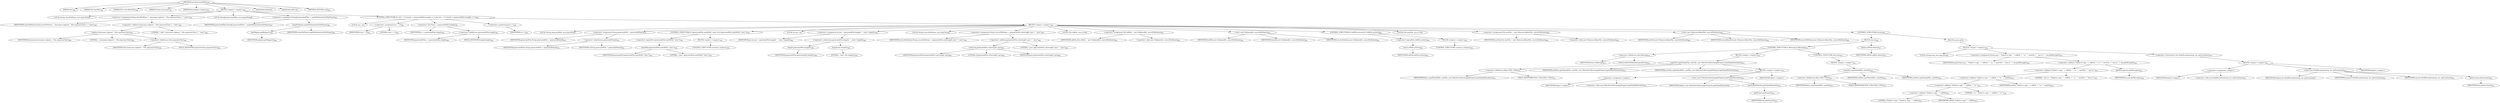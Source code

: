 digraph "moveGeneratedFile" {  
"1009" [label = <(METHOD,moveGeneratedFile)<SUB>580</SUB>> ]
"65" [label = <(PARAM,this)<SUB>580</SUB>> ]
"1010" [label = <(PARAM,File baseDir)<SUB>580</SUB>> ]
"1011" [label = <(PARAM,File sourceBaseFile)<SUB>580</SUB>> ]
"1012" [label = <(PARAM,String classname)<SUB>581</SUB>> ]
"1013" [label = <(PARAM,RmicAdapter adapter)<SUB>582</SUB>> ]
"1014" [label = <(BLOCK,&lt;empty&gt;,&lt;empty&gt;)<SUB>583</SUB>> ]
"1015" [label = <(LOCAL,String classFileName: java.lang.String)> ]
"1016" [label = <(&lt;operator&gt;.assignment,String classFileName = classname.replace('.', File.separatorChar) + &quot;.class&quot;)<SUB>585</SUB>> ]
"1017" [label = <(IDENTIFIER,classFileName,String classFileName = classname.replace('.', File.separatorChar) + &quot;.class&quot;)<SUB>585</SUB>> ]
"1018" [label = <(&lt;operator&gt;.addition,classname.replace('.', File.separatorChar) + &quot;.class&quot;)<SUB>586</SUB>> ]
"1019" [label = <(replace,classname.replace('.', File.separatorChar))<SUB>586</SUB>> ]
"1020" [label = <(IDENTIFIER,classname,classname.replace('.', File.separatorChar))<SUB>586</SUB>> ]
"1021" [label = <(LITERAL,'.',classname.replace('.', File.separatorChar))<SUB>586</SUB>> ]
"1022" [label = <(&lt;operator&gt;.fieldAccess,File.separatorChar)<SUB>586</SUB>> ]
"1023" [label = <(IDENTIFIER,File,classname.replace('.', File.separatorChar))<SUB>586</SUB>> ]
"1024" [label = <(FIELD_IDENTIFIER,separatorChar,separatorChar)<SUB>586</SUB>> ]
"1025" [label = <(LITERAL,&quot;.class&quot;,classname.replace('.', File.separatorChar) + &quot;.class&quot;)<SUB>586</SUB>> ]
"1026" [label = <(LOCAL,String[] generatedFiles: java.lang.String[])> ]
"1027" [label = <(&lt;operator&gt;.assignment,String[] generatedFiles = mapFileName(classFileName))<SUB>587</SUB>> ]
"1028" [label = <(IDENTIFIER,generatedFiles,String[] generatedFiles = mapFileName(classFileName))<SUB>587</SUB>> ]
"1029" [label = <(mapFileName,mapFileName(classFileName))<SUB>588</SUB>> ]
"1030" [label = <(getMapper,getMapper())<SUB>588</SUB>> ]
"1031" [label = <(IDENTIFIER,adapter,getMapper())<SUB>588</SUB>> ]
"1032" [label = <(IDENTIFIER,classFileName,mapFileName(classFileName))<SUB>588</SUB>> ]
"1033" [label = <(CONTROL_STRUCTURE,for (int i = 0; Some(i &lt; generatedFiles.length); i++),for (int i = 0; Some(i &lt; generatedFiles.length); i++))<SUB>590</SUB>> ]
"1034" [label = <(LOCAL,int i: int)> ]
"1035" [label = <(&lt;operator&gt;.assignment,int i = 0)<SUB>590</SUB>> ]
"1036" [label = <(IDENTIFIER,i,int i = 0)<SUB>590</SUB>> ]
"1037" [label = <(LITERAL,0,int i = 0)<SUB>590</SUB>> ]
"1038" [label = <(&lt;operator&gt;.lessThan,i &lt; generatedFiles.length)<SUB>590</SUB>> ]
"1039" [label = <(IDENTIFIER,i,i &lt; generatedFiles.length)<SUB>590</SUB>> ]
"1040" [label = <(&lt;operator&gt;.fieldAccess,generatedFiles.length)<SUB>590</SUB>> ]
"1041" [label = <(IDENTIFIER,generatedFiles,i &lt; generatedFiles.length)<SUB>590</SUB>> ]
"1042" [label = <(FIELD_IDENTIFIER,length,length)<SUB>590</SUB>> ]
"1043" [label = <(&lt;operator&gt;.postIncrement,i++)<SUB>590</SUB>> ]
"1044" [label = <(IDENTIFIER,i,i++)<SUB>590</SUB>> ]
"1045" [label = <(BLOCK,&lt;empty&gt;,&lt;empty&gt;)<SUB>590</SUB>> ]
"1046" [label = <(LOCAL,String generatedFile: java.lang.String)> ]
"1047" [label = <(&lt;operator&gt;.assignment,String generatedFile = generatedFiles[i])<SUB>591</SUB>> ]
"1048" [label = <(IDENTIFIER,generatedFile,String generatedFile = generatedFiles[i])<SUB>591</SUB>> ]
"1049" [label = <(&lt;operator&gt;.indexAccess,generatedFiles[i])<SUB>591</SUB>> ]
"1050" [label = <(IDENTIFIER,generatedFiles,String generatedFile = generatedFiles[i])<SUB>591</SUB>> ]
"1051" [label = <(IDENTIFIER,i,String generatedFile = generatedFiles[i])<SUB>591</SUB>> ]
"1052" [label = <(CONTROL_STRUCTURE,if (!generatedFile.endsWith(&quot;.class&quot;)),if (!generatedFile.endsWith(&quot;.class&quot;)))<SUB>592</SUB>> ]
"1053" [label = <(&lt;operator&gt;.logicalNot,!generatedFile.endsWith(&quot;.class&quot;))<SUB>592</SUB>> ]
"1054" [label = <(endsWith,generatedFile.endsWith(&quot;.class&quot;))<SUB>592</SUB>> ]
"1055" [label = <(IDENTIFIER,generatedFile,generatedFile.endsWith(&quot;.class&quot;))<SUB>592</SUB>> ]
"1056" [label = <(LITERAL,&quot;.class&quot;,generatedFile.endsWith(&quot;.class&quot;))<SUB>592</SUB>> ]
"1057" [label = <(BLOCK,&lt;empty&gt;,&lt;empty&gt;)<SUB>592</SUB>> ]
"1058" [label = <(CONTROL_STRUCTURE,continue;,continue;)<SUB>595</SUB>> ]
"1059" [label = <(LOCAL,int pos: int)> ]
"1060" [label = <(&lt;operator&gt;.assignment,int pos = generatedFile.length() - &quot;.class&quot;.length())<SUB>598</SUB>> ]
"1061" [label = <(IDENTIFIER,pos,int pos = generatedFile.length() - &quot;.class&quot;.length())<SUB>598</SUB>> ]
"1062" [label = <(&lt;operator&gt;.subtraction,generatedFile.length() - &quot;.class&quot;.length())<SUB>598</SUB>> ]
"1063" [label = <(length,generatedFile.length())<SUB>598</SUB>> ]
"1064" [label = <(IDENTIFIER,generatedFile,generatedFile.length())<SUB>598</SUB>> ]
"1065" [label = <(length,this.length())<SUB>598</SUB>> ]
"1066" [label = <(LITERAL,&quot;.class&quot;,this.length())<SUB>598</SUB>> ]
"1067" [label = <(LOCAL,String sourceFileName: java.lang.String)> ]
"1068" [label = <(&lt;operator&gt;.assignment,String sourceFileName = generatedFile.substring(0, pos) + &quot;.java&quot;)<SUB>599</SUB>> ]
"1069" [label = <(IDENTIFIER,sourceFileName,String sourceFileName = generatedFile.substring(0, pos) + &quot;.java&quot;)<SUB>599</SUB>> ]
"1070" [label = <(&lt;operator&gt;.addition,generatedFile.substring(0, pos) + &quot;.java&quot;)<SUB>600</SUB>> ]
"1071" [label = <(substring,generatedFile.substring(0, pos))<SUB>600</SUB>> ]
"1072" [label = <(IDENTIFIER,generatedFile,generatedFile.substring(0, pos))<SUB>600</SUB>> ]
"1073" [label = <(LITERAL,0,generatedFile.substring(0, pos))<SUB>600</SUB>> ]
"1074" [label = <(IDENTIFIER,pos,generatedFile.substring(0, pos))<SUB>600</SUB>> ]
"1075" [label = <(LITERAL,&quot;.java&quot;,generatedFile.substring(0, pos) + &quot;.java&quot;)<SUB>600</SUB>> ]
"61" [label = <(LOCAL,File oldFile: java.io.File)> ]
"1076" [label = <(&lt;operator&gt;.assignment,File oldFile = new File(baseDir, sourceFileName))<SUB>602</SUB>> ]
"1077" [label = <(IDENTIFIER,oldFile,File oldFile = new File(baseDir, sourceFileName))<SUB>602</SUB>> ]
"1078" [label = <(&lt;operator&gt;.alloc,new File(baseDir, sourceFileName))<SUB>602</SUB>> ]
"1079" [label = <(&lt;init&gt;,new File(baseDir, sourceFileName))<SUB>602</SUB>> ]
"60" [label = <(IDENTIFIER,oldFile,new File(baseDir, sourceFileName))<SUB>602</SUB>> ]
"1080" [label = <(IDENTIFIER,baseDir,new File(baseDir, sourceFileName))<SUB>602</SUB>> ]
"1081" [label = <(IDENTIFIER,sourceFileName,new File(baseDir, sourceFileName))<SUB>602</SUB>> ]
"1082" [label = <(CONTROL_STRUCTURE,if (!oldFile.exists()),if (!oldFile.exists()))<SUB>603</SUB>> ]
"1083" [label = <(&lt;operator&gt;.logicalNot,!oldFile.exists())<SUB>603</SUB>> ]
"1084" [label = <(exists,oldFile.exists())<SUB>603</SUB>> ]
"1085" [label = <(IDENTIFIER,oldFile,oldFile.exists())<SUB>603</SUB>> ]
"1086" [label = <(BLOCK,&lt;empty&gt;,&lt;empty&gt;)<SUB>603</SUB>> ]
"1087" [label = <(CONTROL_STRUCTURE,continue;,continue;)<SUB>605</SUB>> ]
"63" [label = <(LOCAL,File newFile: java.io.File)> ]
"1088" [label = <(&lt;operator&gt;.assignment,File newFile = new File(sourceBaseFile, sourceFileName))<SUB>608</SUB>> ]
"1089" [label = <(IDENTIFIER,newFile,File newFile = new File(sourceBaseFile, sourceFileName))<SUB>608</SUB>> ]
"1090" [label = <(&lt;operator&gt;.alloc,new File(sourceBaseFile, sourceFileName))<SUB>608</SUB>> ]
"1091" [label = <(&lt;init&gt;,new File(sourceBaseFile, sourceFileName))<SUB>608</SUB>> ]
"62" [label = <(IDENTIFIER,newFile,new File(sourceBaseFile, sourceFileName))<SUB>608</SUB>> ]
"1092" [label = <(IDENTIFIER,sourceBaseFile,new File(sourceBaseFile, sourceFileName))<SUB>608</SUB>> ]
"1093" [label = <(IDENTIFIER,sourceFileName,new File(sourceBaseFile, sourceFileName))<SUB>608</SUB>> ]
"1094" [label = <(CONTROL_STRUCTURE,try,try)<SUB>609</SUB>> ]
"1095" [label = <(BLOCK,try,try)<SUB>609</SUB>> ]
"1096" [label = <(CONTROL_STRUCTURE,if (filtering),if (filtering))<SUB>610</SUB>> ]
"1097" [label = <(&lt;operator&gt;.fieldAccess,this.filtering)<SUB>610</SUB>> ]
"1098" [label = <(IDENTIFIER,this,if (filtering))<SUB>610</SUB>> ]
"1099" [label = <(FIELD_IDENTIFIER,filtering,filtering)<SUB>610</SUB>> ]
"1100" [label = <(BLOCK,&lt;empty&gt;,&lt;empty&gt;)<SUB>610</SUB>> ]
"1101" [label = <(copyFile,copyFile(oldFile, newFile, new FilterSetCollection(getProject().getGlobalFilterSet())))<SUB>611</SUB>> ]
"1102" [label = <(&lt;operator&gt;.fieldAccess,Rmic.FILE_UTILS)<SUB>611</SUB>> ]
"1103" [label = <(IDENTIFIER,Rmic,copyFile(oldFile, newFile, new FilterSetCollection(getProject().getGlobalFilterSet())))<SUB>611</SUB>> ]
"1104" [label = <(FIELD_IDENTIFIER,FILE_UTILS,FILE_UTILS)<SUB>611</SUB>> ]
"1105" [label = <(IDENTIFIER,oldFile,copyFile(oldFile, newFile, new FilterSetCollection(getProject().getGlobalFilterSet())))<SUB>611</SUB>> ]
"1106" [label = <(IDENTIFIER,newFile,copyFile(oldFile, newFile, new FilterSetCollection(getProject().getGlobalFilterSet())))<SUB>611</SUB>> ]
"1107" [label = <(BLOCK,&lt;empty&gt;,&lt;empty&gt;)<SUB>612</SUB>> ]
"1108" [label = <(&lt;operator&gt;.assignment,&lt;empty&gt;)> ]
"1109" [label = <(IDENTIFIER,$obj11,&lt;empty&gt;)> ]
"1110" [label = <(&lt;operator&gt;.alloc,new FilterSetCollection(getProject().getGlobalFilterSet()))<SUB>612</SUB>> ]
"1111" [label = <(&lt;init&gt;,new FilterSetCollection(getProject().getGlobalFilterSet()))<SUB>612</SUB>> ]
"1112" [label = <(IDENTIFIER,$obj11,new FilterSetCollection(getProject().getGlobalFilterSet()))> ]
"1113" [label = <(getGlobalFilterSet,getGlobalFilterSet())<SUB>612</SUB>> ]
"1114" [label = <(getProject,getProject())<SUB>612</SUB>> ]
"64" [label = <(IDENTIFIER,this,getProject())<SUB>612</SUB>> ]
"1115" [label = <(IDENTIFIER,$obj11,&lt;empty&gt;)> ]
"1116" [label = <(CONTROL_STRUCTURE,else,else)<SUB>614</SUB>> ]
"1117" [label = <(BLOCK,&lt;empty&gt;,&lt;empty&gt;)<SUB>614</SUB>> ]
"1118" [label = <(copyFile,copyFile(oldFile, newFile))<SUB>615</SUB>> ]
"1119" [label = <(&lt;operator&gt;.fieldAccess,Rmic.FILE_UTILS)<SUB>615</SUB>> ]
"1120" [label = <(IDENTIFIER,Rmic,copyFile(oldFile, newFile))<SUB>615</SUB>> ]
"1121" [label = <(FIELD_IDENTIFIER,FILE_UTILS,FILE_UTILS)<SUB>615</SUB>> ]
"1122" [label = <(IDENTIFIER,oldFile,copyFile(oldFile, newFile))<SUB>615</SUB>> ]
"1123" [label = <(IDENTIFIER,newFile,copyFile(oldFile, newFile))<SUB>615</SUB>> ]
"1124" [label = <(delete,oldFile.delete())<SUB>617</SUB>> ]
"1125" [label = <(IDENTIFIER,oldFile,oldFile.delete())<SUB>617</SUB>> ]
"1126" [label = <(BLOCK,catch,catch)> ]
"1127" [label = <(BLOCK,&lt;empty&gt;,&lt;empty&gt;)<SUB>618</SUB>> ]
"1128" [label = <(LOCAL,String msg: java.lang.String)> ]
"1129" [label = <(&lt;operator&gt;.assignment,String msg = &quot;Failed to copy &quot; + oldFile + &quot; to &quot; + newFile + &quot; due to &quot; + ioe.getMessage())<SUB>619</SUB>> ]
"1130" [label = <(IDENTIFIER,msg,String msg = &quot;Failed to copy &quot; + oldFile + &quot; to &quot; + newFile + &quot; due to &quot; + ioe.getMessage())<SUB>619</SUB>> ]
"1131" [label = <(&lt;operator&gt;.addition,&quot;Failed to copy &quot; + oldFile + &quot; to &quot; + newFile + &quot; due to &quot; + ioe.getMessage())<SUB>619</SUB>> ]
"1132" [label = <(&lt;operator&gt;.addition,&quot;Failed to copy &quot; + oldFile + &quot; to &quot; + newFile + &quot; due to &quot;)<SUB>619</SUB>> ]
"1133" [label = <(&lt;operator&gt;.addition,&quot;Failed to copy &quot; + oldFile + &quot; to &quot; + newFile)<SUB>619</SUB>> ]
"1134" [label = <(&lt;operator&gt;.addition,&quot;Failed to copy &quot; + oldFile + &quot; to &quot;)<SUB>619</SUB>> ]
"1135" [label = <(&lt;operator&gt;.addition,&quot;Failed to copy &quot; + oldFile)<SUB>619</SUB>> ]
"1136" [label = <(LITERAL,&quot;Failed to copy &quot;,&quot;Failed to copy &quot; + oldFile)<SUB>619</SUB>> ]
"1137" [label = <(IDENTIFIER,oldFile,&quot;Failed to copy &quot; + oldFile)<SUB>619</SUB>> ]
"1138" [label = <(LITERAL,&quot; to &quot;,&quot;Failed to copy &quot; + oldFile + &quot; to &quot;)<SUB>619</SUB>> ]
"1139" [label = <(IDENTIFIER,newFile,&quot;Failed to copy &quot; + oldFile + &quot; to &quot; + newFile)<SUB>620</SUB>> ]
"1140" [label = <(LITERAL,&quot; due to &quot;,&quot;Failed to copy &quot; + oldFile + &quot; to &quot; + newFile + &quot; due to &quot;)<SUB>620</SUB>> ]
"1141" [label = <(getMessage,ioe.getMessage())<SUB>620</SUB>> ]
"1142" [label = <(IDENTIFIER,ioe,ioe.getMessage())<SUB>620</SUB>> ]
"1143" [label = <(&lt;operator&gt;.throw,throw new BuildException(msg, ioe, getLocation());)<SUB>621</SUB>> ]
"1144" [label = <(BLOCK,&lt;empty&gt;,&lt;empty&gt;)<SUB>621</SUB>> ]
"1145" [label = <(&lt;operator&gt;.assignment,&lt;empty&gt;)> ]
"1146" [label = <(IDENTIFIER,$obj12,&lt;empty&gt;)> ]
"1147" [label = <(&lt;operator&gt;.alloc,new BuildException(msg, ioe, getLocation()))<SUB>621</SUB>> ]
"1148" [label = <(&lt;init&gt;,new BuildException(msg, ioe, getLocation()))<SUB>621</SUB>> ]
"1149" [label = <(IDENTIFIER,$obj12,new BuildException(msg, ioe, getLocation()))> ]
"1150" [label = <(IDENTIFIER,msg,new BuildException(msg, ioe, getLocation()))<SUB>621</SUB>> ]
"1151" [label = <(IDENTIFIER,ioe,new BuildException(msg, ioe, getLocation()))<SUB>621</SUB>> ]
"1152" [label = <(getLocation,getLocation())<SUB>621</SUB>> ]
"66" [label = <(IDENTIFIER,this,getLocation())<SUB>621</SUB>> ]
"1153" [label = <(IDENTIFIER,$obj12,&lt;empty&gt;)> ]
"1154" [label = <(MODIFIER,PRIVATE)> ]
"1155" [label = <(MODIFIER,VIRTUAL)> ]
"1156" [label = <(METHOD_RETURN,void)<SUB>580</SUB>> ]
  "1009" -> "65" 
  "1009" -> "1010" 
  "1009" -> "1011" 
  "1009" -> "1012" 
  "1009" -> "1013" 
  "1009" -> "1014" 
  "1009" -> "1154" 
  "1009" -> "1155" 
  "1009" -> "1156" 
  "1014" -> "1015" 
  "1014" -> "1016" 
  "1014" -> "1026" 
  "1014" -> "1027" 
  "1014" -> "1033" 
  "1016" -> "1017" 
  "1016" -> "1018" 
  "1018" -> "1019" 
  "1018" -> "1025" 
  "1019" -> "1020" 
  "1019" -> "1021" 
  "1019" -> "1022" 
  "1022" -> "1023" 
  "1022" -> "1024" 
  "1027" -> "1028" 
  "1027" -> "1029" 
  "1029" -> "1030" 
  "1029" -> "1032" 
  "1030" -> "1031" 
  "1033" -> "1034" 
  "1033" -> "1035" 
  "1033" -> "1038" 
  "1033" -> "1043" 
  "1033" -> "1045" 
  "1035" -> "1036" 
  "1035" -> "1037" 
  "1038" -> "1039" 
  "1038" -> "1040" 
  "1040" -> "1041" 
  "1040" -> "1042" 
  "1043" -> "1044" 
  "1045" -> "1046" 
  "1045" -> "1047" 
  "1045" -> "1052" 
  "1045" -> "1059" 
  "1045" -> "1060" 
  "1045" -> "1067" 
  "1045" -> "1068" 
  "1045" -> "61" 
  "1045" -> "1076" 
  "1045" -> "1079" 
  "1045" -> "1082" 
  "1045" -> "63" 
  "1045" -> "1088" 
  "1045" -> "1091" 
  "1045" -> "1094" 
  "1047" -> "1048" 
  "1047" -> "1049" 
  "1049" -> "1050" 
  "1049" -> "1051" 
  "1052" -> "1053" 
  "1052" -> "1057" 
  "1053" -> "1054" 
  "1054" -> "1055" 
  "1054" -> "1056" 
  "1057" -> "1058" 
  "1060" -> "1061" 
  "1060" -> "1062" 
  "1062" -> "1063" 
  "1062" -> "1065" 
  "1063" -> "1064" 
  "1065" -> "1066" 
  "1068" -> "1069" 
  "1068" -> "1070" 
  "1070" -> "1071" 
  "1070" -> "1075" 
  "1071" -> "1072" 
  "1071" -> "1073" 
  "1071" -> "1074" 
  "1076" -> "1077" 
  "1076" -> "1078" 
  "1079" -> "60" 
  "1079" -> "1080" 
  "1079" -> "1081" 
  "1082" -> "1083" 
  "1082" -> "1086" 
  "1083" -> "1084" 
  "1084" -> "1085" 
  "1086" -> "1087" 
  "1088" -> "1089" 
  "1088" -> "1090" 
  "1091" -> "62" 
  "1091" -> "1092" 
  "1091" -> "1093" 
  "1094" -> "1095" 
  "1094" -> "1126" 
  "1095" -> "1096" 
  "1095" -> "1124" 
  "1096" -> "1097" 
  "1096" -> "1100" 
  "1096" -> "1116" 
  "1097" -> "1098" 
  "1097" -> "1099" 
  "1100" -> "1101" 
  "1101" -> "1102" 
  "1101" -> "1105" 
  "1101" -> "1106" 
  "1101" -> "1107" 
  "1102" -> "1103" 
  "1102" -> "1104" 
  "1107" -> "1108" 
  "1107" -> "1111" 
  "1107" -> "1115" 
  "1108" -> "1109" 
  "1108" -> "1110" 
  "1111" -> "1112" 
  "1111" -> "1113" 
  "1113" -> "1114" 
  "1114" -> "64" 
  "1116" -> "1117" 
  "1117" -> "1118" 
  "1118" -> "1119" 
  "1118" -> "1122" 
  "1118" -> "1123" 
  "1119" -> "1120" 
  "1119" -> "1121" 
  "1124" -> "1125" 
  "1126" -> "1127" 
  "1127" -> "1128" 
  "1127" -> "1129" 
  "1127" -> "1143" 
  "1129" -> "1130" 
  "1129" -> "1131" 
  "1131" -> "1132" 
  "1131" -> "1141" 
  "1132" -> "1133" 
  "1132" -> "1140" 
  "1133" -> "1134" 
  "1133" -> "1139" 
  "1134" -> "1135" 
  "1134" -> "1138" 
  "1135" -> "1136" 
  "1135" -> "1137" 
  "1141" -> "1142" 
  "1143" -> "1144" 
  "1144" -> "1145" 
  "1144" -> "1148" 
  "1144" -> "1153" 
  "1145" -> "1146" 
  "1145" -> "1147" 
  "1148" -> "1149" 
  "1148" -> "1150" 
  "1148" -> "1151" 
  "1148" -> "1152" 
  "1152" -> "66" 
}
